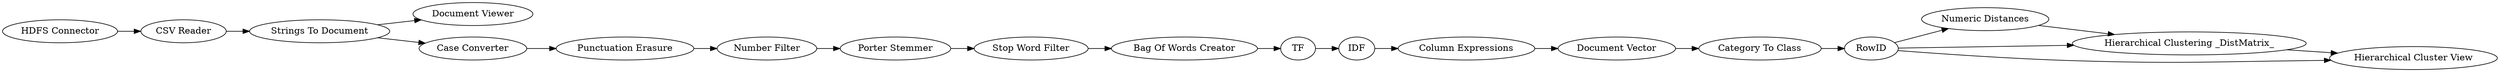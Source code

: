 digraph {
	1 [label="HDFS Connector"]
	2 [label="CSV Reader"]
	3 [label="Strings To Document"]
	4 [label="Document Viewer"]
	5 [label="Case Converter"]
	6 [label="Punctuation Erasure"]
	7 [label="Number Filter"]
	8 [label="Porter Stemmer"]
	9 [label="Stop Word Filter"]
	10 [label="Bag Of Words Creator"]
	11 [label=TF]
	12 [label=IDF]
	13 [label="Column Expressions"]
	14 [label="Document Vector"]
	15 [label="Category To Class"]
	16 [label=RowID]
	17 [label="Numeric Distances"]
	18 [label="Hierarchical Clustering _DistMatrix_"]
	19 [label="Hierarchical Cluster View"]
	1 -> 2
	2 -> 3
	3 -> 4
	3 -> 5
	5 -> 6
	6 -> 7
	7 -> 8
	8 -> 9
	9 -> 10
	10 -> 11
	11 -> 12
	12 -> 13
	13 -> 14
	14 -> 15
	15 -> 16
	16 -> 17
	16 -> 18
	16 -> 19
	17 -> 18
	18 -> 19
	rankdir=LR
}
